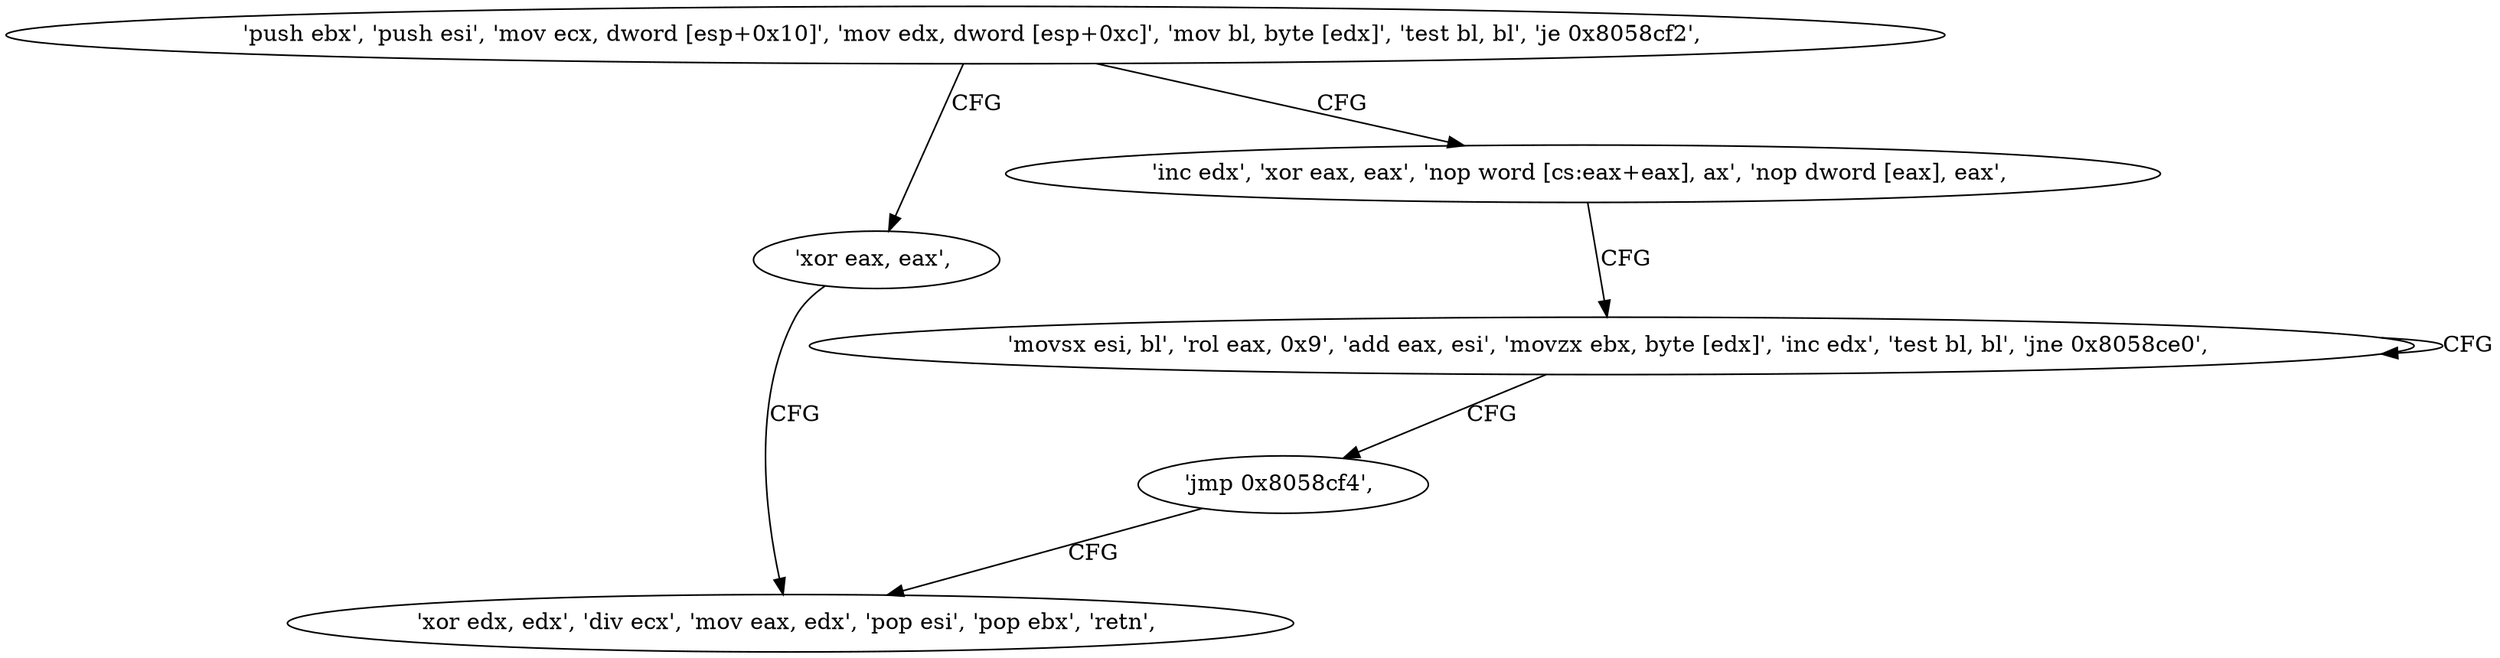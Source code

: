 digraph "func" {
"134581440" [label = "'push ebx', 'push esi', 'mov ecx, dword [esp+0x10]', 'mov edx, dword [esp+0xc]', 'mov bl, byte [edx]', 'test bl, bl', 'je 0x8058cf2', " ]
"134581490" [label = "'xor eax, eax', " ]
"134581456" [label = "'inc edx', 'xor eax, eax', 'nop word [cs:eax+eax], ax', 'nop dword [eax], eax', " ]
"134581492" [label = "'xor edx, edx', 'div ecx', 'mov eax, edx', 'pop esi', 'pop ebx', 'retn', " ]
"134581472" [label = "'movsx esi, bl', 'rol eax, 0x9', 'add eax, esi', 'movzx ebx, byte [edx]', 'inc edx', 'test bl, bl', 'jne 0x8058ce0', " ]
"134581488" [label = "'jmp 0x8058cf4', " ]
"134581440" -> "134581490" [ label = "CFG" ]
"134581440" -> "134581456" [ label = "CFG" ]
"134581490" -> "134581492" [ label = "CFG" ]
"134581456" -> "134581472" [ label = "CFG" ]
"134581472" -> "134581472" [ label = "CFG" ]
"134581472" -> "134581488" [ label = "CFG" ]
"134581488" -> "134581492" [ label = "CFG" ]
}
